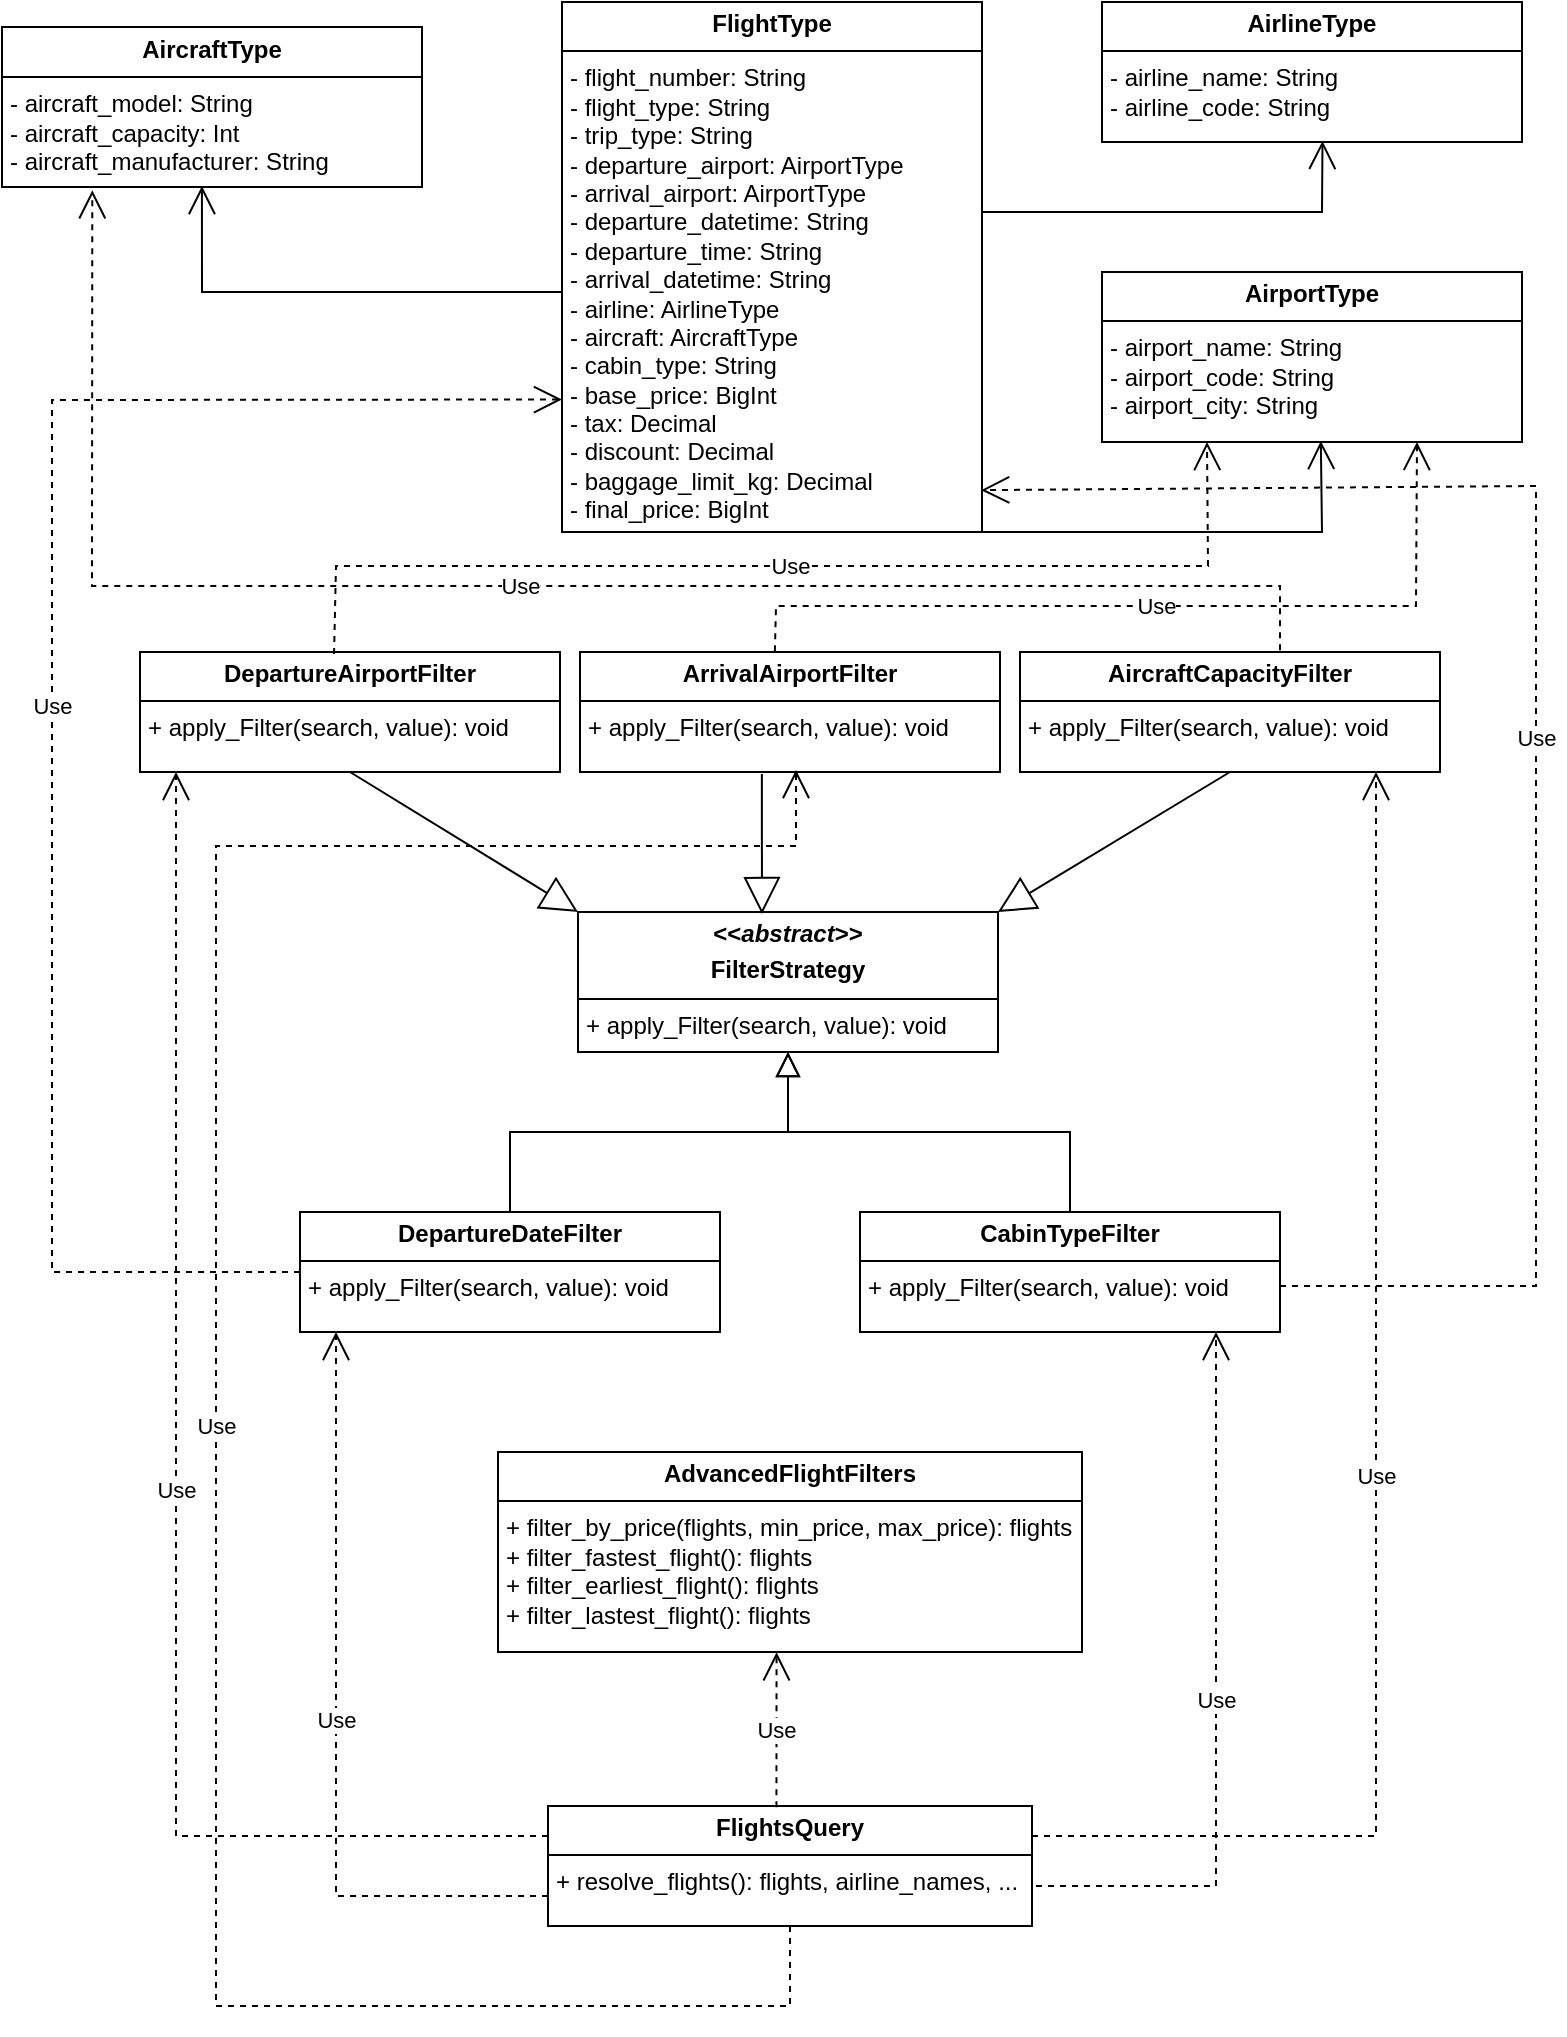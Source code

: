<mxfile version="25.0.2">
  <diagram id="C5RBs43oDa-KdzZeNtuy" name="Page-1">
    <mxGraphModel dx="1593" dy="929" grid="1" gridSize="10" guides="1" tooltips="1" connect="1" arrows="1" fold="1" page="1" pageScale="1" pageWidth="827" pageHeight="1169" math="0" shadow="0">
      <root>
        <mxCell id="WIyWlLk6GJQsqaUBKTNV-0" />
        <mxCell id="WIyWlLk6GJQsqaUBKTNV-1" parent="WIyWlLk6GJQsqaUBKTNV-0" />
        <mxCell id="7V25W6T46P4_TIu0LL9h-5" value="&lt;p style=&quot;margin:0px;margin-top:4px;text-align:center;&quot;&gt;&lt;b&gt;AircraftType&lt;/b&gt;&lt;/p&gt;&lt;hr size=&quot;1&quot; style=&quot;border-style:solid;&quot;&gt;&lt;p style=&quot;margin:0px;margin-left:4px;&quot;&gt;- aircraft_&lt;span style=&quot;background-color: initial;&quot;&gt;model: String&lt;/span&gt;&lt;/p&gt;&lt;p style=&quot;margin:0px;margin-left:4px;&quot;&gt;&lt;span style=&quot;background-color: initial;&quot;&gt;-&amp;nbsp;&lt;/span&gt;&lt;span style=&quot;background-color: initial;&quot;&gt;aircraft_capacity: Int&lt;/span&gt;&lt;/p&gt;&lt;p style=&quot;margin:0px;margin-left:4px;&quot;&gt;&lt;span style=&quot;background-color: initial;&quot;&gt;-&amp;nbsp;&lt;/span&gt;&lt;span style=&quot;background-color: initial;&quot;&gt;aircraft_manufacturer: String&lt;/span&gt;&lt;/p&gt;" style="verticalAlign=top;align=left;overflow=fill;html=1;whiteSpace=wrap;" parent="WIyWlLk6GJQsqaUBKTNV-1" vertex="1">
          <mxGeometry x="33" y="130.5" width="210" height="80" as="geometry" />
        </mxCell>
        <mxCell id="7V25W6T46P4_TIu0LL9h-6" value="&lt;p style=&quot;margin:0px;margin-top:4px;text-align:center;&quot;&gt;&lt;b&gt;AirlineType&lt;/b&gt;&lt;/p&gt;&lt;hr size=&quot;1&quot; style=&quot;border-style:solid;&quot;&gt;&lt;p style=&quot;margin:0px;margin-left:4px;&quot;&gt;- airline_name: String&lt;/p&gt;&lt;p style=&quot;margin:0px;margin-left:4px;&quot;&gt;- airline_code: String&lt;/p&gt;" style="verticalAlign=top;align=left;overflow=fill;html=1;whiteSpace=wrap;" parent="WIyWlLk6GJQsqaUBKTNV-1" vertex="1">
          <mxGeometry x="583" y="118" width="210" height="70" as="geometry" />
        </mxCell>
        <mxCell id="7V25W6T46P4_TIu0LL9h-9" value="&lt;p style=&quot;margin:0px;margin-top:4px;text-align:center;&quot;&gt;&lt;b&gt;AirportType&lt;/b&gt;&lt;/p&gt;&lt;hr size=&quot;1&quot; style=&quot;border-style:solid;&quot;&gt;&lt;p style=&quot;margin:0px;margin-left:4px;&quot;&gt;- airport_name: String&lt;/p&gt;&lt;p style=&quot;margin:0px;margin-left:4px;&quot;&gt;- airport_code: String&lt;br&gt;&lt;/p&gt;&lt;p style=&quot;margin:0px;margin-left:4px;&quot;&gt;- airport_city:&amp;nbsp;&lt;span style=&quot;background-color: initial;&quot;&gt;String&lt;/span&gt;&lt;/p&gt;" style="verticalAlign=top;align=left;overflow=fill;html=1;whiteSpace=wrap;" parent="WIyWlLk6GJQsqaUBKTNV-1" vertex="1">
          <mxGeometry x="583" y="253" width="210" height="85" as="geometry" />
        </mxCell>
        <mxCell id="7V25W6T46P4_TIu0LL9h-10" value="&lt;p style=&quot;margin:0px;margin-top:4px;text-align:center;&quot;&gt;&lt;b&gt;FlightType&lt;/b&gt;&lt;/p&gt;&lt;hr size=&quot;1&quot; style=&quot;border-style:solid;&quot;&gt;&lt;p style=&quot;margin:0px;margin-left:4px;&quot;&gt;- flight_number:&amp;nbsp;&lt;span style=&quot;background-color: initial;&quot;&gt;String&lt;/span&gt;&lt;/p&gt;&lt;p style=&quot;margin:0px;margin-left:4px;&quot;&gt;- flight_type:&amp;nbsp;&lt;span style=&quot;background-color: initial;&quot;&gt;String&lt;/span&gt;&lt;/p&gt;&lt;p style=&quot;margin:0px;margin-left:4px;&quot;&gt;- trip_type:&amp;nbsp;&lt;span style=&quot;background-color: initial;&quot;&gt;String&lt;/span&gt;&lt;/p&gt;&lt;p style=&quot;margin:0px;margin-left:4px;&quot;&gt;- departure_airport: Airport&lt;span style=&quot;background-color: initial;&quot;&gt;Type&lt;/span&gt;&lt;/p&gt;&lt;p style=&quot;margin:0px;margin-left:4px;&quot;&gt;- arrival_airport: Airport&lt;span style=&quot;background-color: initial;&quot;&gt;Type&lt;/span&gt;&lt;/p&gt;&lt;p style=&quot;margin:0px;margin-left:4px;&quot;&gt;- departure_datetime:&amp;nbsp;&lt;span style=&quot;background-color: initial;&quot;&gt;String&lt;/span&gt;&lt;/p&gt;&lt;p style=&quot;margin:0px;margin-left:4px;&quot;&gt;- departure_time: String&lt;/p&gt;&lt;p style=&quot;margin:0px;margin-left:4px;&quot;&gt;- arrival_datetime:&amp;nbsp;&lt;span style=&quot;background-color: initial;&quot;&gt;String&lt;/span&gt;&lt;/p&gt;&lt;p style=&quot;margin:0px;margin-left:4px;&quot;&gt;- airline: AirlineType&lt;/p&gt;&lt;p style=&quot;margin:0px;margin-left:4px;&quot;&gt;- aircraft: Aircraft&lt;span style=&quot;background-color: initial;&quot;&gt;Type&lt;/span&gt;&lt;/p&gt;&lt;p style=&quot;margin:0px;margin-left:4px;&quot;&gt;- cabin_type:&amp;nbsp;&lt;span style=&quot;background-color: initial;&quot;&gt;String&lt;/span&gt;&lt;/p&gt;&lt;p style=&quot;margin:0px;margin-left:4px;&quot;&gt;- base_price: BigInt&lt;/p&gt;&lt;p style=&quot;margin:0px;margin-left:4px;&quot;&gt;- tax: Decimal&lt;/p&gt;&lt;p style=&quot;margin:0px;margin-left:4px;&quot;&gt;- discount: Decimal&lt;/p&gt;&lt;p style=&quot;margin:0px;margin-left:4px;&quot;&gt;- baggage_limit_kg: Decimal&lt;/p&gt;&lt;p style=&quot;margin:0px;margin-left:4px;&quot;&gt;- final_price:&amp;nbsp;&lt;span style=&quot;background-color: initial;&quot;&gt;BigInt&lt;/span&gt;&lt;/p&gt;&lt;p style=&quot;margin:0px;margin-left:4px;&quot;&gt;&lt;br&gt;&lt;/p&gt;" style="verticalAlign=top;align=left;overflow=fill;html=1;whiteSpace=wrap;" parent="WIyWlLk6GJQsqaUBKTNV-1" vertex="1">
          <mxGeometry x="313" y="118" width="210" height="265" as="geometry" />
        </mxCell>
        <mxCell id="DfnrkDPRVZY2xQV3LHMG-23" value="" style="endArrow=block;endSize=10;endFill=0;shadow=0;strokeWidth=1;rounded=0;curved=0;edgeStyle=elbowEdgeStyle;elbow=vertical;entryX=0.5;entryY=1;entryDx=0;entryDy=0;exitX=0.5;exitY=0;exitDx=0;exitDy=0;" parent="WIyWlLk6GJQsqaUBKTNV-1" source="xrOfu0I0GY9SQzy5TcyQ-8" edge="1">
          <mxGeometry width="160" relative="1" as="geometry">
            <mxPoint x="683" y="704" as="sourcePoint" />
            <mxPoint x="426" y="643" as="targetPoint" />
            <Array as="points">
              <mxPoint x="553" y="683" />
            </Array>
          </mxGeometry>
        </mxCell>
        <mxCell id="DfnrkDPRVZY2xQV3LHMG-24" value="" style="endArrow=block;endSize=10;endFill=0;shadow=0;strokeWidth=1;rounded=0;curved=0;edgeStyle=elbowEdgeStyle;elbow=vertical;entryX=0.5;entryY=1;entryDx=0;entryDy=0;exitX=0.5;exitY=0;exitDx=0;exitDy=0;" parent="WIyWlLk6GJQsqaUBKTNV-1" source="xrOfu0I0GY9SQzy5TcyQ-7" edge="1">
          <mxGeometry width="160" relative="1" as="geometry">
            <mxPoint x="183" y="704" as="sourcePoint" />
            <mxPoint x="426" y="643" as="targetPoint" />
            <Array as="points">
              <mxPoint x="363" y="683" />
            </Array>
          </mxGeometry>
        </mxCell>
        <mxCell id="xrOfu0I0GY9SQzy5TcyQ-0" value="" style="endArrow=open;endFill=1;endSize=12;html=1;rounded=0;exitX=1;exitY=1;exitDx=0;exitDy=0;entryX=0.521;entryY=0.994;entryDx=0;entryDy=0;entryPerimeter=0;" parent="WIyWlLk6GJQsqaUBKTNV-1" source="7V25W6T46P4_TIu0LL9h-10" target="7V25W6T46P4_TIu0LL9h-9" edge="1">
          <mxGeometry width="160" relative="1" as="geometry">
            <mxPoint x="683" y="338" as="sourcePoint" />
            <mxPoint x="603" y="423" as="targetPoint" />
            <Array as="points">
              <mxPoint x="693" y="383" />
            </Array>
          </mxGeometry>
        </mxCell>
        <mxCell id="xrOfu0I0GY9SQzy5TcyQ-1" value="" style="endArrow=open;endFill=1;endSize=12;html=1;rounded=0;entryX=0.525;entryY=0.992;entryDx=0;entryDy=0;entryPerimeter=0;" parent="WIyWlLk6GJQsqaUBKTNV-1" target="7V25W6T46P4_TIu0LL9h-6" edge="1">
          <mxGeometry width="160" relative="1" as="geometry">
            <mxPoint x="523" y="223" as="sourcePoint" />
            <mxPoint x="683" y="223" as="targetPoint" />
            <Array as="points">
              <mxPoint x="693" y="223" />
            </Array>
          </mxGeometry>
        </mxCell>
        <mxCell id="xrOfu0I0GY9SQzy5TcyQ-2" value="" style="endArrow=open;endFill=1;endSize=12;html=1;rounded=0;exitX=0;exitY=0.547;exitDx=0;exitDy=0;exitPerimeter=0;entryX=0.476;entryY=0.994;entryDx=0;entryDy=0;entryPerimeter=0;" parent="WIyWlLk6GJQsqaUBKTNV-1" source="7V25W6T46P4_TIu0LL9h-10" target="7V25W6T46P4_TIu0LL9h-5" edge="1">
          <mxGeometry width="160" relative="1" as="geometry">
            <mxPoint x="113" y="293" as="sourcePoint" />
            <mxPoint x="133" y="263" as="targetPoint" />
            <Array as="points">
              <mxPoint x="133" y="263" />
            </Array>
          </mxGeometry>
        </mxCell>
        <mxCell id="xrOfu0I0GY9SQzy5TcyQ-3" value="&lt;p style=&quot;margin:0px;margin-top:4px;text-align:center;&quot;&gt;&lt;b&gt;&amp;lt;&amp;lt;&lt;i&gt;abstract&lt;/i&gt;&amp;gt;&amp;gt;&lt;/b&gt;&lt;/p&gt;&lt;p style=&quot;margin:0px;margin-top:4px;text-align:center;&quot;&gt;&lt;b&gt;FilterStrategy&lt;/b&gt;&lt;/p&gt;&lt;hr size=&quot;1&quot; style=&quot;border-style:solid;&quot;&gt;&lt;p style=&quot;margin:0px;margin-left:4px;&quot;&gt;+ apply_Filter(search, value): void&lt;/p&gt;" style="verticalAlign=top;align=left;overflow=fill;html=1;whiteSpace=wrap;" parent="WIyWlLk6GJQsqaUBKTNV-1" vertex="1">
          <mxGeometry x="321" y="573" width="210" height="70" as="geometry" />
        </mxCell>
        <mxCell id="xrOfu0I0GY9SQzy5TcyQ-4" value="&lt;p style=&quot;margin:0px;margin-top:4px;text-align:center;&quot;&gt;&lt;b&gt;DepartureAirportFilter&lt;/b&gt;&lt;/p&gt;&lt;hr size=&quot;1&quot; style=&quot;border-style:solid;&quot;&gt;&lt;p style=&quot;margin:0px;margin-left:4px;&quot;&gt;+ apply_Filter(search, value): void&lt;/p&gt;" style="verticalAlign=top;align=left;overflow=fill;html=1;whiteSpace=wrap;" parent="WIyWlLk6GJQsqaUBKTNV-1" vertex="1">
          <mxGeometry x="102" y="443" width="210" height="60" as="geometry" />
        </mxCell>
        <mxCell id="xrOfu0I0GY9SQzy5TcyQ-5" value="&lt;p style=&quot;margin:0px;margin-top:4px;text-align:center;&quot;&gt;&lt;b&gt;ArrivalAirportFilter&lt;/b&gt;&lt;/p&gt;&lt;hr size=&quot;1&quot; style=&quot;border-style:solid;&quot;&gt;&lt;p style=&quot;margin:0px;margin-left:4px;&quot;&gt;+ apply_Filter(search, value): void&lt;/p&gt;" style="verticalAlign=top;align=left;overflow=fill;html=1;whiteSpace=wrap;" parent="WIyWlLk6GJQsqaUBKTNV-1" vertex="1">
          <mxGeometry x="322" y="443" width="210" height="60" as="geometry" />
        </mxCell>
        <mxCell id="xrOfu0I0GY9SQzy5TcyQ-6" value="&lt;p style=&quot;margin:0px;margin-top:4px;text-align:center;&quot;&gt;&lt;b&gt;AircraftCapacityFilter&lt;/b&gt;&lt;/p&gt;&lt;hr size=&quot;1&quot; style=&quot;border-style:solid;&quot;&gt;&lt;p style=&quot;margin:0px;margin-left:4px;&quot;&gt;+ apply_Filter(search, value): void&lt;/p&gt;" style="verticalAlign=top;align=left;overflow=fill;html=1;whiteSpace=wrap;" parent="WIyWlLk6GJQsqaUBKTNV-1" vertex="1">
          <mxGeometry x="542" y="443" width="210" height="60" as="geometry" />
        </mxCell>
        <mxCell id="xrOfu0I0GY9SQzy5TcyQ-7" value="&lt;p style=&quot;margin:0px;margin-top:4px;text-align:center;&quot;&gt;&lt;b&gt;DepartureDateFilter&lt;/b&gt;&lt;/p&gt;&lt;hr size=&quot;1&quot; style=&quot;border-style:solid;&quot;&gt;&lt;p style=&quot;margin:0px;margin-left:4px;&quot;&gt;+ apply_Filter(search, value): void&lt;/p&gt;" style="verticalAlign=top;align=left;overflow=fill;html=1;whiteSpace=wrap;" parent="WIyWlLk6GJQsqaUBKTNV-1" vertex="1">
          <mxGeometry x="182" y="723" width="210" height="60" as="geometry" />
        </mxCell>
        <mxCell id="xrOfu0I0GY9SQzy5TcyQ-8" value="&lt;p style=&quot;margin:0px;margin-top:4px;text-align:center;&quot;&gt;&lt;b&gt;CabinTypeFilter&lt;/b&gt;&lt;/p&gt;&lt;hr size=&quot;1&quot; style=&quot;border-style:solid;&quot;&gt;&lt;p style=&quot;margin:0px;margin-left:4px;&quot;&gt;+ apply_Filter(search, value): void&lt;/p&gt;" style="verticalAlign=top;align=left;overflow=fill;html=1;whiteSpace=wrap;" parent="WIyWlLk6GJQsqaUBKTNV-1" vertex="1">
          <mxGeometry x="462" y="723" width="210" height="60" as="geometry" />
        </mxCell>
        <mxCell id="xrOfu0I0GY9SQzy5TcyQ-10" value="" style="endArrow=block;endSize=16;endFill=0;html=1;rounded=0;exitX=0.433;exitY=1.016;exitDx=0;exitDy=0;entryX=0.438;entryY=0.015;entryDx=0;entryDy=0;exitPerimeter=0;entryPerimeter=0;" parent="WIyWlLk6GJQsqaUBKTNV-1" source="xrOfu0I0GY9SQzy5TcyQ-5" target="xrOfu0I0GY9SQzy5TcyQ-3" edge="1">
          <mxGeometry width="160" relative="1" as="geometry">
            <mxPoint x="542" y="583" as="sourcePoint" />
            <mxPoint x="702" y="583" as="targetPoint" />
          </mxGeometry>
        </mxCell>
        <mxCell id="xrOfu0I0GY9SQzy5TcyQ-12" value="" style="endArrow=block;endSize=16;endFill=0;html=1;rounded=0;exitX=0.5;exitY=1;exitDx=0;exitDy=0;entryX=1;entryY=0;entryDx=0;entryDy=0;" parent="WIyWlLk6GJQsqaUBKTNV-1" source="xrOfu0I0GY9SQzy5TcyQ-6" target="xrOfu0I0GY9SQzy5TcyQ-3" edge="1">
          <mxGeometry width="160" relative="1" as="geometry">
            <mxPoint x="423" y="514" as="sourcePoint" />
            <mxPoint x="423" y="584" as="targetPoint" />
          </mxGeometry>
        </mxCell>
        <mxCell id="xrOfu0I0GY9SQzy5TcyQ-13" value="" style="endArrow=block;endSize=16;endFill=0;html=1;rounded=0;exitX=0.5;exitY=1;exitDx=0;exitDy=0;entryX=0;entryY=0;entryDx=0;entryDy=0;" parent="WIyWlLk6GJQsqaUBKTNV-1" source="xrOfu0I0GY9SQzy5TcyQ-4" target="xrOfu0I0GY9SQzy5TcyQ-3" edge="1">
          <mxGeometry width="160" relative="1" as="geometry">
            <mxPoint x="423" y="514" as="sourcePoint" />
            <mxPoint x="423" y="584" as="targetPoint" />
          </mxGeometry>
        </mxCell>
        <mxCell id="xrOfu0I0GY9SQzy5TcyQ-14" value="&lt;p style=&quot;margin:0px;margin-top:4px;text-align:center;&quot;&gt;&lt;b&gt;AdvancedFlightFilters&lt;/b&gt;&lt;/p&gt;&lt;hr size=&quot;1&quot; style=&quot;border-style:solid;&quot;&gt;&lt;p style=&quot;margin:0px;margin-left:4px;&quot;&gt;+ filter_by_price(flights, min_price, max_price): flights&lt;/p&gt;&lt;p style=&quot;margin:0px;margin-left:4px;&quot;&gt;+ filter_fastest_flight(): flights&lt;br&gt;&lt;/p&gt;&lt;p style=&quot;margin:0px;margin-left:4px;&quot;&gt;+ filter_earliest_flight(): flights&lt;br&gt;&lt;/p&gt;&lt;p style=&quot;margin:0px;margin-left:4px;&quot;&gt;+ filter_lastest_flight(): flights&lt;/p&gt;" style="verticalAlign=top;align=left;overflow=fill;html=1;whiteSpace=wrap;" parent="WIyWlLk6GJQsqaUBKTNV-1" vertex="1">
          <mxGeometry x="281" y="843" width="292" height="100" as="geometry" />
        </mxCell>
        <mxCell id="xrOfu0I0GY9SQzy5TcyQ-15" value="&lt;p style=&quot;margin:0px;margin-top:4px;text-align:center;&quot;&gt;&lt;b&gt;FlightsQuery&lt;/b&gt;&lt;/p&gt;&lt;hr size=&quot;1&quot; style=&quot;border-style:solid;&quot;&gt;&lt;p style=&quot;margin:0px;margin-left:4px;&quot;&gt;+ resolve_flights(): flights, airline_names, ...&lt;/p&gt;" style="verticalAlign=top;align=left;overflow=fill;html=1;whiteSpace=wrap;" parent="WIyWlLk6GJQsqaUBKTNV-1" vertex="1">
          <mxGeometry x="306" y="1020" width="242" height="60" as="geometry" />
        </mxCell>
        <mxCell id="xrOfu0I0GY9SQzy5TcyQ-16" value="Use" style="endArrow=open;endSize=12;dashed=1;html=1;rounded=0;entryX=0.477;entryY=1.001;entryDx=0;entryDy=0;entryPerimeter=0;exitX=0.472;exitY=0.011;exitDx=0;exitDy=0;exitPerimeter=0;" parent="WIyWlLk6GJQsqaUBKTNV-1" source="xrOfu0I0GY9SQzy5TcyQ-15" target="xrOfu0I0GY9SQzy5TcyQ-14" edge="1">
          <mxGeometry width="160" relative="1" as="geometry">
            <mxPoint x="420" y="990" as="sourcePoint" />
            <mxPoint x="540" y="750" as="targetPoint" />
          </mxGeometry>
        </mxCell>
        <mxCell id="xrOfu0I0GY9SQzy5TcyQ-17" value="Use" style="endArrow=open;endSize=12;dashed=1;html=1;rounded=0;entryX=0.477;entryY=1.001;entryDx=0;entryDy=0;entryPerimeter=0;" parent="WIyWlLk6GJQsqaUBKTNV-1" edge="1">
          <mxGeometry width="160" relative="1" as="geometry">
            <mxPoint x="550" y="1060" as="sourcePoint" />
            <mxPoint x="640" y="783" as="targetPoint" />
            <Array as="points">
              <mxPoint x="640" y="1060" />
            </Array>
          </mxGeometry>
        </mxCell>
        <mxCell id="xrOfu0I0GY9SQzy5TcyQ-18" value="Use" style="endArrow=open;endSize=12;dashed=1;html=1;rounded=0;entryX=0.477;entryY=1.001;entryDx=0;entryDy=0;entryPerimeter=0;exitX=0;exitY=0.75;exitDx=0;exitDy=0;" parent="WIyWlLk6GJQsqaUBKTNV-1" source="xrOfu0I0GY9SQzy5TcyQ-15" edge="1">
          <mxGeometry width="160" relative="1" as="geometry">
            <mxPoint x="200" y="861" as="sourcePoint" />
            <mxPoint x="200" y="783" as="targetPoint" />
            <Array as="points">
              <mxPoint x="200" y="1065" />
            </Array>
          </mxGeometry>
        </mxCell>
        <mxCell id="xrOfu0I0GY9SQzy5TcyQ-19" value="Use" style="endArrow=open;endSize=12;dashed=1;html=1;rounded=0;entryX=0.477;entryY=1.001;entryDx=0;entryDy=0;entryPerimeter=0;exitX=1;exitY=0.25;exitDx=0;exitDy=0;" parent="WIyWlLk6GJQsqaUBKTNV-1" source="xrOfu0I0GY9SQzy5TcyQ-15" edge="1">
          <mxGeometry width="160" relative="1" as="geometry">
            <mxPoint x="720" y="581" as="sourcePoint" />
            <mxPoint x="720" y="503" as="targetPoint" />
            <Array as="points">
              <mxPoint x="720" y="1035" />
            </Array>
          </mxGeometry>
        </mxCell>
        <mxCell id="xrOfu0I0GY9SQzy5TcyQ-20" value="Use" style="endArrow=open;endSize=12;dashed=1;html=1;rounded=0;entryX=0.477;entryY=1.001;entryDx=0;entryDy=0;entryPerimeter=0;exitX=0;exitY=0.25;exitDx=0;exitDy=0;" parent="WIyWlLk6GJQsqaUBKTNV-1" source="xrOfu0I0GY9SQzy5TcyQ-15" edge="1">
          <mxGeometry width="160" relative="1" as="geometry">
            <mxPoint x="120" y="581" as="sourcePoint" />
            <mxPoint x="120" y="503" as="targetPoint" />
            <Array as="points">
              <mxPoint x="120" y="1035" />
            </Array>
          </mxGeometry>
        </mxCell>
        <mxCell id="xrOfu0I0GY9SQzy5TcyQ-21" value="Use" style="endArrow=open;endSize=12;dashed=1;html=1;rounded=0;exitX=0.5;exitY=1;exitDx=0;exitDy=0;" parent="WIyWlLk6GJQsqaUBKTNV-1" source="xrOfu0I0GY9SQzy5TcyQ-15" edge="1">
          <mxGeometry width="160" relative="1" as="geometry">
            <mxPoint x="170" y="1128" as="sourcePoint" />
            <mxPoint x="430" y="502" as="targetPoint" />
            <Array as="points">
              <mxPoint x="427" y="1120" />
              <mxPoint x="140" y="1120" />
              <mxPoint x="140" y="760" />
              <mxPoint x="140" y="660" />
              <mxPoint x="140" y="560" />
              <mxPoint x="140" y="540" />
              <mxPoint x="280" y="540" />
              <mxPoint x="430" y="540" />
            </Array>
          </mxGeometry>
        </mxCell>
        <mxCell id="1Md8EnEU142Y_TJOt-tt-0" value="Use" style="endArrow=open;endSize=12;dashed=1;html=1;rounded=0;entryX=0.25;entryY=1;entryDx=0;entryDy=0;exitX=0.462;exitY=0.017;exitDx=0;exitDy=0;exitPerimeter=0;" edge="1" parent="WIyWlLk6GJQsqaUBKTNV-1" source="xrOfu0I0GY9SQzy5TcyQ-4" target="7V25W6T46P4_TIu0LL9h-9">
          <mxGeometry width="160" relative="1" as="geometry">
            <mxPoint x="83" y="390" as="sourcePoint" />
            <mxPoint x="243" y="390" as="targetPoint" />
            <Array as="points">
              <mxPoint x="200" y="400" />
              <mxPoint x="636" y="400" />
            </Array>
          </mxGeometry>
        </mxCell>
        <mxCell id="1Md8EnEU142Y_TJOt-tt-1" value="Use" style="endArrow=open;endSize=12;dashed=1;html=1;rounded=0;entryX=0.75;entryY=1;entryDx=0;entryDy=0;exitX=0.464;exitY=-0.006;exitDx=0;exitDy=0;exitPerimeter=0;" edge="1" parent="WIyWlLk6GJQsqaUBKTNV-1" source="xrOfu0I0GY9SQzy5TcyQ-5" target="7V25W6T46P4_TIu0LL9h-9">
          <mxGeometry width="160" relative="1" as="geometry">
            <mxPoint x="420" y="440" as="sourcePoint" />
            <mxPoint x="510" y="480" as="targetPoint" />
            <Array as="points">
              <mxPoint x="420" y="420" />
              <mxPoint x="740" y="420" />
            </Array>
          </mxGeometry>
        </mxCell>
        <mxCell id="1Md8EnEU142Y_TJOt-tt-2" value="Use" style="endArrow=open;endSize=12;dashed=1;html=1;rounded=0;entryX=0.215;entryY=1.02;entryDx=0;entryDy=0;entryPerimeter=0;" edge="1" parent="WIyWlLk6GJQsqaUBKTNV-1" target="7V25W6T46P4_TIu0LL9h-5">
          <mxGeometry width="160" relative="1" as="geometry">
            <mxPoint x="672" y="442.13" as="sourcePoint" />
            <mxPoint x="832" y="442.13" as="targetPoint" />
            <Array as="points">
              <mxPoint x="672" y="410" />
              <mxPoint x="78" y="410" />
            </Array>
          </mxGeometry>
        </mxCell>
        <mxCell id="1Md8EnEU142Y_TJOt-tt-3" value="Use" style="endArrow=open;endSize=12;dashed=1;html=1;rounded=0;entryX=0;entryY=0.75;entryDx=0;entryDy=0;exitX=0;exitY=0.5;exitDx=0;exitDy=0;" edge="1" parent="WIyWlLk6GJQsqaUBKTNV-1" source="xrOfu0I0GY9SQzy5TcyQ-7" target="7V25W6T46P4_TIu0LL9h-10">
          <mxGeometry width="160" relative="1" as="geometry">
            <mxPoint x="58" y="760" as="sourcePoint" />
            <mxPoint x="218" y="720" as="targetPoint" />
            <Array as="points">
              <mxPoint x="58" y="753" />
              <mxPoint x="58" y="317" />
            </Array>
          </mxGeometry>
        </mxCell>
        <mxCell id="1Md8EnEU142Y_TJOt-tt-4" value="Use" style="endArrow=open;endSize=12;dashed=1;html=1;rounded=0;entryX=0.998;entryY=0.921;entryDx=0;entryDy=0;entryPerimeter=0;" edge="1" parent="WIyWlLk6GJQsqaUBKTNV-1" target="7V25W6T46P4_TIu0LL9h-10">
          <mxGeometry width="160" relative="1" as="geometry">
            <mxPoint x="672" y="760" as="sourcePoint" />
            <mxPoint x="770" y="450" as="targetPoint" />
            <Array as="points">
              <mxPoint x="800" y="760" />
              <mxPoint x="800" y="360" />
            </Array>
          </mxGeometry>
        </mxCell>
      </root>
    </mxGraphModel>
  </diagram>
</mxfile>
